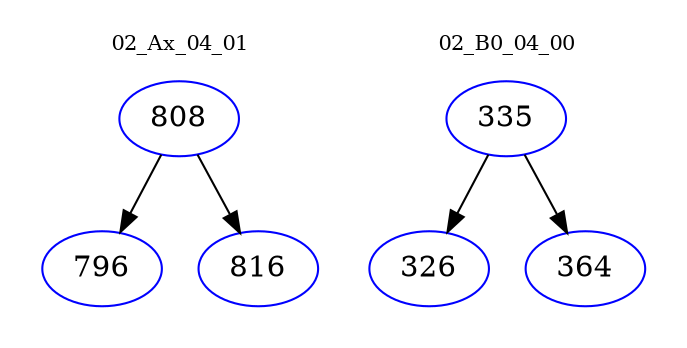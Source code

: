 digraph{
subgraph cluster_0 {
color = white
label = "02_Ax_04_01";
fontsize=10;
T0_808 [label="808", color="blue"]
T0_808 -> T0_796 [color="black"]
T0_796 [label="796", color="blue"]
T0_808 -> T0_816 [color="black"]
T0_816 [label="816", color="blue"]
}
subgraph cluster_1 {
color = white
label = "02_B0_04_00";
fontsize=10;
T1_335 [label="335", color="blue"]
T1_335 -> T1_326 [color="black"]
T1_326 [label="326", color="blue"]
T1_335 -> T1_364 [color="black"]
T1_364 [label="364", color="blue"]
}
}
